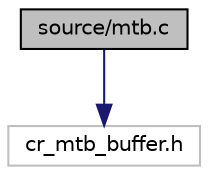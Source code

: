 digraph "source/mtb.c"
{
 // LATEX_PDF_SIZE
  edge [fontname="Helvetica",fontsize="10",labelfontname="Helvetica",labelfontsize="10"];
  node [fontname="Helvetica",fontsize="10",shape=record];
  Node1 [label="source/mtb.c",height=0.2,width=0.4,color="black", fillcolor="grey75", style="filled", fontcolor="black",tooltip="MTB initialization file."];
  Node1 -> Node2 [color="midnightblue",fontsize="10",style="solid",fontname="Helvetica"];
  Node2 [label="cr_mtb_buffer.h",height=0.2,width=0.4,color="grey75", fillcolor="white", style="filled",tooltip=" "];
}
